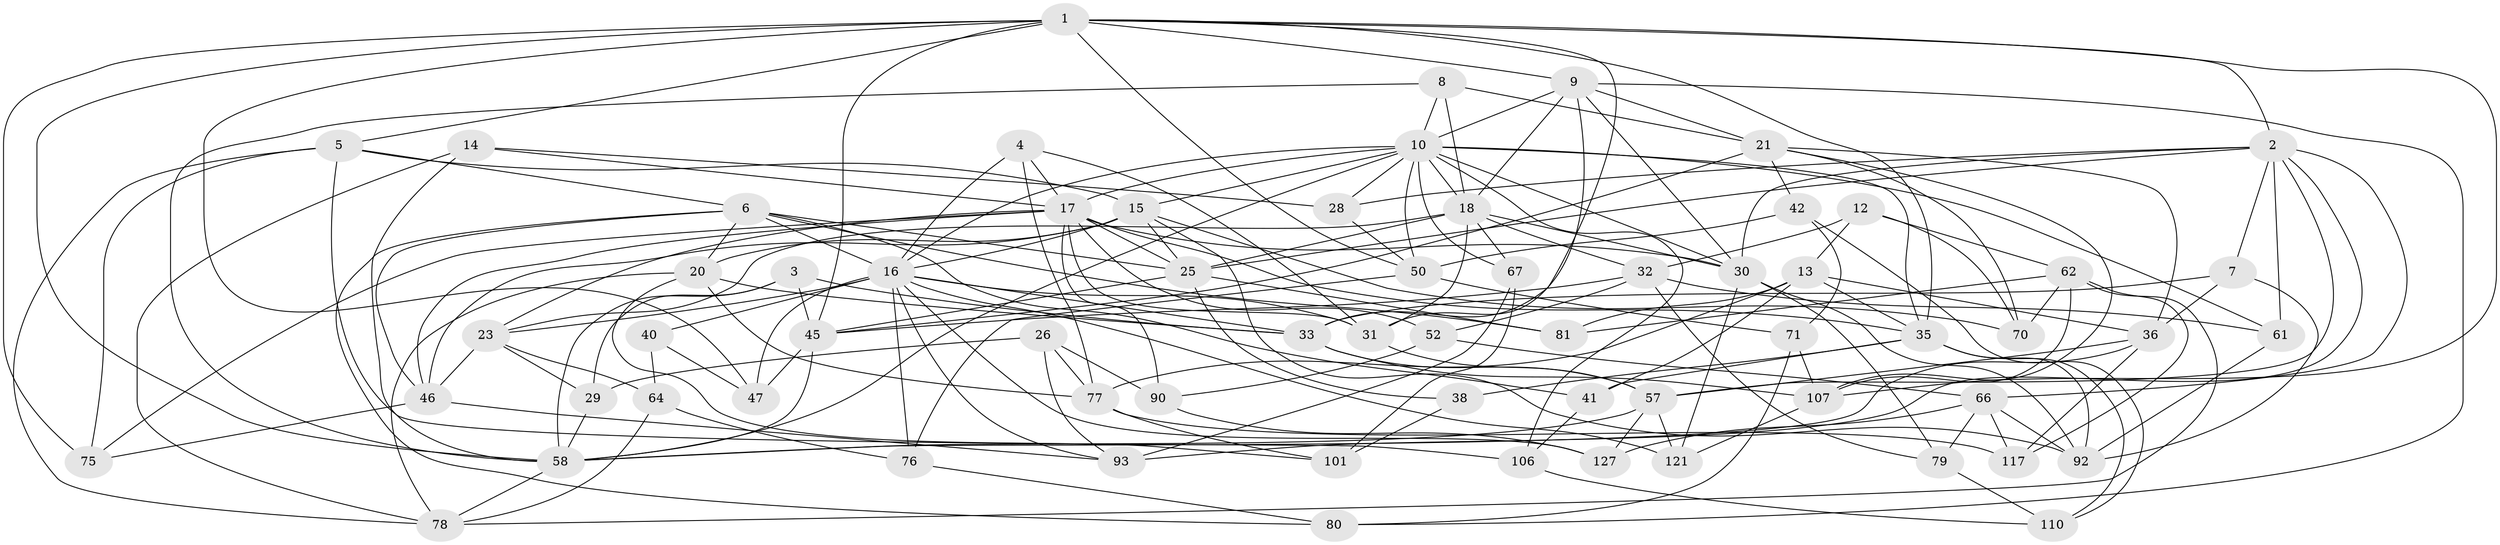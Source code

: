 // original degree distribution, {4: 1.0}
// Generated by graph-tools (version 1.1) at 2025/16/03/09/25 04:16:37]
// undirected, 65 vertices, 187 edges
graph export_dot {
graph [start="1"]
  node [color=gray90,style=filled];
  1 [super="+51+59"];
  2 [super="+86+63"];
  3;
  4;
  5 [super="+105"];
  6 [super="+124+27"];
  7;
  8;
  9 [super="+68+91"];
  10 [super="+88+11"];
  12;
  13 [super="+34"];
  14;
  15 [super="+82+37"];
  16 [super="+65+19+102"];
  17 [super="+22+43"];
  18 [super="+72+39"];
  20 [super="+100"];
  21 [super="+114+60"];
  23 [super="+24"];
  25 [super="+73+69"];
  26;
  28;
  29;
  30 [super="+104+112"];
  31 [super="+103+85"];
  32 [super="+87"];
  33 [super="+44+84"];
  35 [super="+74+53"];
  36 [super="+125"];
  38;
  40;
  41;
  42;
  45 [super="+129+109"];
  46 [super="+116"];
  47;
  50 [super="+118"];
  52;
  57 [super="+89+95"];
  58 [super="+120+108"];
  61;
  62 [super="+128"];
  64;
  66 [super="+111"];
  67;
  70;
  71;
  75;
  76;
  77 [super="+83"];
  78 [super="+119"];
  79;
  80;
  81;
  90;
  92 [super="+96"];
  93 [super="+98"];
  101;
  106;
  107 [super="+122"];
  110;
  117;
  121;
  127;
  1 -- 58;
  1 -- 9;
  1 -- 2;
  1 -- 50;
  1 -- 5;
  1 -- 107;
  1 -- 75;
  1 -- 45 [weight=2];
  1 -- 33;
  1 -- 47;
  1 -- 35;
  2 -- 61;
  2 -- 7;
  2 -- 28;
  2 -- 30;
  2 -- 93 [weight=2];
  2 -- 66;
  2 -- 57;
  2 -- 25;
  3 -- 29;
  3 -- 58;
  3 -- 33;
  3 -- 45;
  4 -- 31;
  4 -- 77;
  4 -- 17;
  4 -- 16;
  5 -- 6;
  5 -- 15;
  5 -- 106;
  5 -- 75;
  5 -- 78;
  6 -- 41;
  6 -- 80;
  6 -- 81;
  6 -- 20;
  6 -- 46;
  6 -- 16;
  6 -- 25;
  7 -- 92;
  7 -- 33;
  7 -- 36;
  8 -- 58;
  8 -- 21;
  8 -- 18;
  8 -- 10;
  9 -- 21 [weight=2];
  9 -- 80;
  9 -- 30;
  9 -- 31;
  9 -- 18;
  9 -- 10;
  10 -- 61;
  10 -- 17;
  10 -- 50;
  10 -- 30;
  10 -- 67;
  10 -- 35;
  10 -- 106;
  10 -- 18;
  10 -- 58;
  10 -- 28;
  10 -- 16;
  10 -- 15;
  12 -- 70;
  12 -- 62;
  12 -- 13;
  12 -- 32;
  13 -- 41;
  13 -- 35;
  13 -- 81;
  13 -- 77;
  13 -- 36;
  14 -- 28;
  14 -- 78;
  14 -- 58;
  14 -- 17;
  15 -- 20;
  15 -- 46;
  15 -- 92;
  15 -- 16;
  15 -- 70;
  15 -- 25;
  16 -- 40 [weight=2];
  16 -- 33;
  16 -- 127;
  16 -- 76;
  16 -- 47;
  16 -- 93;
  16 -- 121;
  16 -- 31;
  16 -- 23;
  17 -- 25;
  17 -- 90;
  17 -- 75;
  17 -- 30;
  17 -- 46;
  17 -- 52;
  17 -- 23;
  17 -- 31;
  17 -- 35;
  18 -- 32;
  18 -- 67;
  18 -- 31;
  18 -- 23;
  18 -- 30;
  18 -- 25 [weight=2];
  20 -- 101;
  20 -- 33;
  20 -- 78;
  20 -- 77;
  21 -- 70;
  21 -- 45;
  21 -- 36;
  21 -- 42;
  21 -- 107;
  23 -- 64;
  23 -- 46;
  23 -- 29;
  25 -- 81;
  25 -- 45;
  25 -- 38 [weight=2];
  26 -- 90;
  26 -- 29;
  26 -- 93;
  26 -- 77;
  28 -- 50;
  29 -- 58;
  30 -- 79;
  30 -- 121;
  30 -- 92;
  31 -- 57;
  32 -- 79;
  32 -- 61;
  32 -- 45;
  32 -- 52;
  33 -- 107;
  33 -- 57 [weight=2];
  35 -- 110;
  35 -- 41;
  35 -- 38;
  35 -- 92;
  36 -- 117;
  36 -- 58;
  36 -- 57;
  38 -- 101;
  40 -- 64;
  40 -- 47;
  41 -- 106;
  42 -- 110;
  42 -- 71;
  42 -- 50;
  45 -- 47;
  45 -- 58;
  46 -- 75;
  46 -- 93;
  50 -- 76;
  50 -- 71;
  52 -- 90;
  52 -- 66;
  57 -- 127;
  57 -- 58;
  57 -- 121;
  58 -- 78;
  61 -- 92;
  62 -- 78;
  62 -- 107;
  62 -- 81;
  62 -- 117;
  62 -- 70;
  64 -- 76;
  64 -- 78;
  66 -- 79;
  66 -- 92;
  66 -- 117;
  66 -- 127;
  67 -- 101;
  67 -- 93;
  71 -- 80;
  71 -- 107;
  76 -- 80;
  77 -- 101;
  77 -- 117;
  79 -- 110;
  90 -- 127;
  106 -- 110;
  107 -- 121;
}
